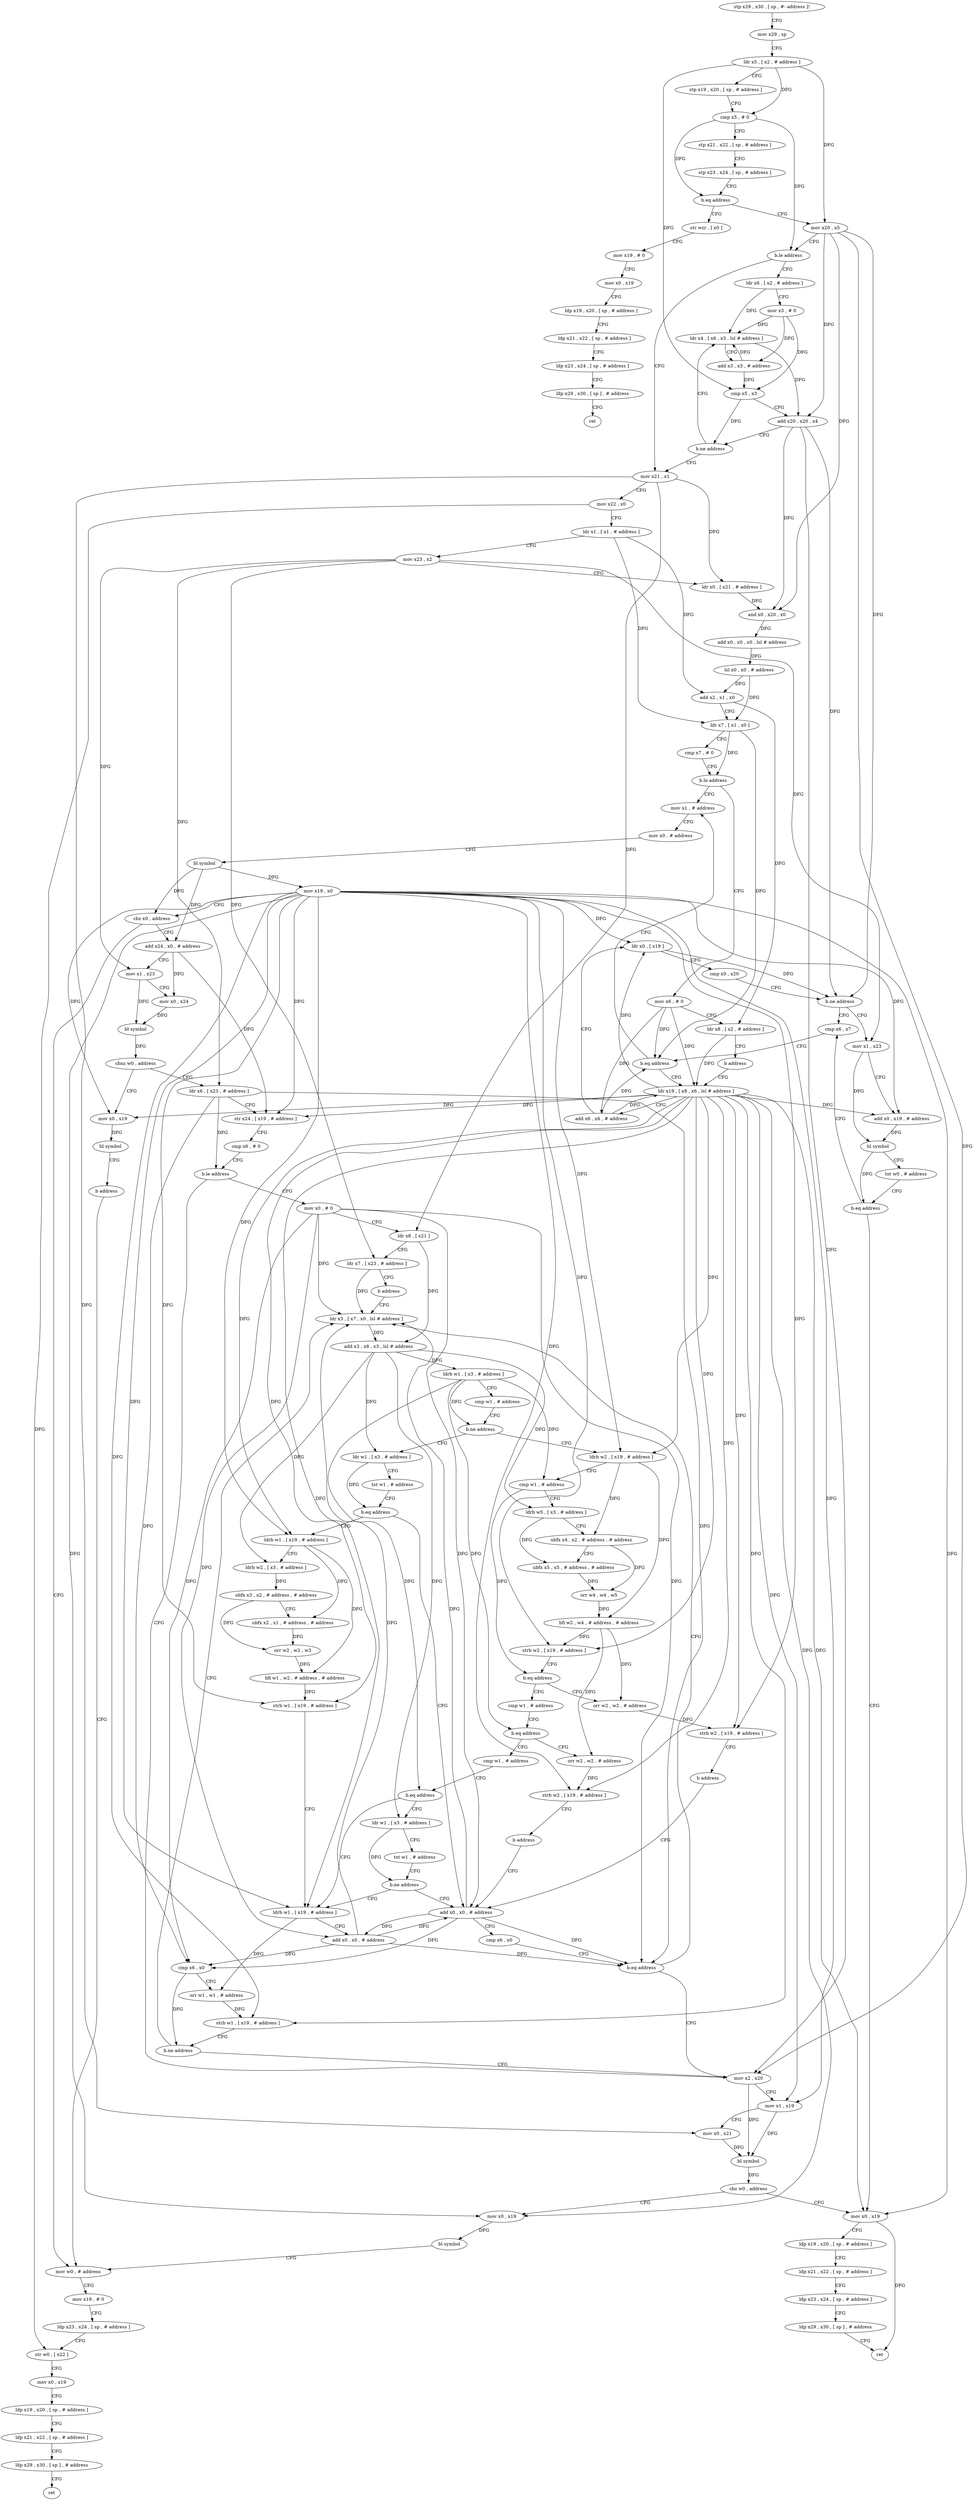 digraph "func" {
"4329512" [label = "stp x29 , x30 , [ sp , #- address ]!" ]
"4329516" [label = "mov x29 , sp" ]
"4329520" [label = "ldr x5 , [ x2 , # address ]" ]
"4329524" [label = "stp x19 , x20 , [ sp , # address ]" ]
"4329528" [label = "cmp x5 , # 0" ]
"4329532" [label = "stp x21 , x22 , [ sp , # address ]" ]
"4329536" [label = "stp x23 , x24 , [ sp , # address ]" ]
"4329540" [label = "b.eq address" ]
"4330036" [label = "str wzr , [ x0 ]" ]
"4329544" [label = "mov x20 , x5" ]
"4330040" [label = "mov x19 , # 0" ]
"4330044" [label = "mov x0 , x19" ]
"4330048" [label = "ldp x19 , x20 , [ sp , # address ]" ]
"4330052" [label = "ldp x21 , x22 , [ sp , # address ]" ]
"4330056" [label = "ldp x23 , x24 , [ sp , # address ]" ]
"4330060" [label = "ldp x29 , x30 , [ sp ] , # address" ]
"4330064" [label = "ret" ]
"4329548" [label = "b.le address" ]
"4329580" [label = "mov x21 , x1" ]
"4329552" [label = "ldr x6 , [ x2 , # address ]" ]
"4329584" [label = "mov x22 , x0" ]
"4329588" [label = "ldr x1 , [ x1 , # address ]" ]
"4329592" [label = "mov x23 , x2" ]
"4329596" [label = "ldr x0 , [ x21 , # address ]" ]
"4329600" [label = "and x0 , x20 , x0" ]
"4329604" [label = "add x0 , x0 , x0 , lsl # address" ]
"4329608" [label = "lsl x0 , x0 , # address" ]
"4329612" [label = "add x2 , x1 , x0" ]
"4329616" [label = "ldr x7 , [ x1 , x0 ]" ]
"4329620" [label = "cmp x7 , # 0" ]
"4329624" [label = "b.le address" ]
"4329712" [label = "mov x1 , # address" ]
"4329628" [label = "mov x6 , # 0" ]
"4329556" [label = "mov x3 , # 0" ]
"4329560" [label = "ldr x4 , [ x6 , x3 , lsl # address ]" ]
"4329716" [label = "mov x0 , # address" ]
"4329720" [label = "bl symbol" ]
"4329724" [label = "mov x19 , x0" ]
"4329728" [label = "cbz x0 , address" ]
"4329972" [label = "mov w0 , # address" ]
"4329732" [label = "add x24 , x0 , # address" ]
"4329632" [label = "ldr x8 , [ x2 , # address ]" ]
"4329636" [label = "b address" ]
"4329648" [label = "ldr x19 , [ x8 , x6 , lsl # address ]" ]
"4329564" [label = "add x3 , x3 , # address" ]
"4329568" [label = "cmp x5 , x3" ]
"4329572" [label = "add x20 , x20 , x4" ]
"4329576" [label = "b.ne address" ]
"4329976" [label = "mov x19 , # 0" ]
"4329980" [label = "ldp x23 , x24 , [ sp , # address ]" ]
"4329984" [label = "str w0 , [ x22 ]" ]
"4329988" [label = "mov x0 , x19" ]
"4329992" [label = "ldp x19 , x20 , [ sp , # address ]" ]
"4329996" [label = "ldp x21 , x22 , [ sp , # address ]" ]
"4330000" [label = "ldp x29 , x30 , [ sp ] , # address" ]
"4330004" [label = "ret" ]
"4329736" [label = "mov x1 , x23" ]
"4329740" [label = "mov x0 , x24" ]
"4329744" [label = "bl symbol" ]
"4329748" [label = "cbnz w0 , address" ]
"4330068" [label = "mov x0 , x19" ]
"4329752" [label = "ldr x6 , [ x23 , # address ]" ]
"4329652" [label = "add x6 , x6 , # address" ]
"4329656" [label = "ldr x0 , [ x19 ]" ]
"4329660" [label = "cmp x0 , x20" ]
"4329664" [label = "b.ne address" ]
"4329640" [label = "cmp x6 , x7" ]
"4329668" [label = "mov x1 , x23" ]
"4330072" [label = "bl symbol" ]
"4330076" [label = "b address" ]
"4329756" [label = "str x24 , [ x19 , # address ]" ]
"4329760" [label = "cmp x6 , # 0" ]
"4329764" [label = "b.le address" ]
"4329944" [label = "mov x2 , x20" ]
"4329768" [label = "mov x0 , # 0" ]
"4329644" [label = "b.eq address" ]
"4329672" [label = "add x0 , x19 , # address" ]
"4329676" [label = "bl symbol" ]
"4329680" [label = "tst w0 , # address" ]
"4329684" [label = "b.eq address" ]
"4329688" [label = "mov x0 , x19" ]
"4329948" [label = "mov x1 , x19" ]
"4329952" [label = "mov x0 , x21" ]
"4329956" [label = "bl symbol" ]
"4329960" [label = "cbz w0 , address" ]
"4329964" [label = "mov x0 , x19" ]
"4329772" [label = "ldr x8 , [ x21 ]" ]
"4329776" [label = "ldr x7 , [ x23 , # address ]" ]
"4329780" [label = "b address" ]
"4329860" [label = "ldr x3 , [ x7 , x0 , lsl # address ]" ]
"4329692" [label = "ldp x19 , x20 , [ sp , # address ]" ]
"4329696" [label = "ldp x21 , x22 , [ sp , # address ]" ]
"4329700" [label = "ldp x23 , x24 , [ sp , # address ]" ]
"4329704" [label = "ldp x29 , x30 , [ sp ] , # address" ]
"4329708" [label = "ret" ]
"4329968" [label = "bl symbol" ]
"4329864" [label = "add x3 , x8 , x3 , lsl # address" ]
"4329868" [label = "ldrb w1 , [ x3 , # address ]" ]
"4329872" [label = "cmp w1 , # address" ]
"4329876" [label = "b.ne address" ]
"4329784" [label = "ldrb w2 , [ x19 , # address ]" ]
"4329880" [label = "ldr w1 , [ x3 , # address ]" ]
"4329788" [label = "cmp w1 , # address" ]
"4329792" [label = "ldrb w5 , [ x3 , # address ]" ]
"4329796" [label = "ubfx x4 , x2 , # address , # address" ]
"4329800" [label = "ubfx x5 , x5 , # address , # address" ]
"4329804" [label = "orr w4 , w4 , w5" ]
"4329808" [label = "bfi w2 , w4 , # address , # address" ]
"4329812" [label = "strb w2 , [ x19 , # address ]" ]
"4329816" [label = "b.eq address" ]
"4330008" [label = "orr w2 , w2 , # address" ]
"4329820" [label = "cmp w1 , # address" ]
"4329884" [label = "tst w1 , # address" ]
"4329888" [label = "b.eq address" ]
"4329848" [label = "add x0 , x0 , # address" ]
"4329892" [label = "ldrb w1 , [ x19 , # address ]" ]
"4330012" [label = "strb w2 , [ x19 , # address ]" ]
"4330016" [label = "b address" ]
"4329824" [label = "b.eq address" ]
"4330024" [label = "orr w2 , w2 , # address" ]
"4329828" [label = "cmp w1 , # address" ]
"4329852" [label = "cmp x6 , x0" ]
"4329856" [label = "b.eq address" ]
"4329896" [label = "ldrb w2 , [ x3 , # address ]" ]
"4329900" [label = "ubfx x3 , x2 , # address , # address" ]
"4329904" [label = "ubfx x2 , x1 , # address , # address" ]
"4329908" [label = "orr w2 , w2 , w3" ]
"4329912" [label = "bfi w1 , w2 , # address , # address" ]
"4329916" [label = "strb w1 , [ x19 , # address ]" ]
"4329920" [label = "ldrb w1 , [ x19 , # address ]" ]
"4330028" [label = "strb w2 , [ x19 , # address ]" ]
"4330032" [label = "b address" ]
"4329832" [label = "b.eq address" ]
"4329836" [label = "ldr w1 , [ x3 , # address ]" ]
"4329924" [label = "add x0 , x0 , # address" ]
"4329928" [label = "cmp x6 , x0" ]
"4329932" [label = "orr w1 , w1 , # address" ]
"4329936" [label = "strb w1 , [ x19 , # address ]" ]
"4329940" [label = "b.ne address" ]
"4329840" [label = "tst w1 , # address" ]
"4329844" [label = "b.ne address" ]
"4329512" -> "4329516" [ label = "CFG" ]
"4329516" -> "4329520" [ label = "CFG" ]
"4329520" -> "4329524" [ label = "CFG" ]
"4329520" -> "4329528" [ label = "DFG" ]
"4329520" -> "4329544" [ label = "DFG" ]
"4329520" -> "4329568" [ label = "DFG" ]
"4329524" -> "4329528" [ label = "CFG" ]
"4329528" -> "4329532" [ label = "CFG" ]
"4329528" -> "4329540" [ label = "DFG" ]
"4329528" -> "4329548" [ label = "DFG" ]
"4329532" -> "4329536" [ label = "CFG" ]
"4329536" -> "4329540" [ label = "CFG" ]
"4329540" -> "4330036" [ label = "CFG" ]
"4329540" -> "4329544" [ label = "CFG" ]
"4330036" -> "4330040" [ label = "CFG" ]
"4329544" -> "4329548" [ label = "CFG" ]
"4329544" -> "4329600" [ label = "DFG" ]
"4329544" -> "4329572" [ label = "DFG" ]
"4329544" -> "4329664" [ label = "DFG" ]
"4329544" -> "4329944" [ label = "DFG" ]
"4330040" -> "4330044" [ label = "CFG" ]
"4330044" -> "4330048" [ label = "CFG" ]
"4330048" -> "4330052" [ label = "CFG" ]
"4330052" -> "4330056" [ label = "CFG" ]
"4330056" -> "4330060" [ label = "CFG" ]
"4330060" -> "4330064" [ label = "CFG" ]
"4329548" -> "4329580" [ label = "CFG" ]
"4329548" -> "4329552" [ label = "CFG" ]
"4329580" -> "4329584" [ label = "CFG" ]
"4329580" -> "4329596" [ label = "DFG" ]
"4329580" -> "4329952" [ label = "DFG" ]
"4329580" -> "4329772" [ label = "DFG" ]
"4329552" -> "4329556" [ label = "CFG" ]
"4329552" -> "4329560" [ label = "DFG" ]
"4329584" -> "4329588" [ label = "CFG" ]
"4329584" -> "4329984" [ label = "DFG" ]
"4329588" -> "4329592" [ label = "CFG" ]
"4329588" -> "4329612" [ label = "DFG" ]
"4329588" -> "4329616" [ label = "DFG" ]
"4329592" -> "4329596" [ label = "CFG" ]
"4329592" -> "4329736" [ label = "DFG" ]
"4329592" -> "4329752" [ label = "DFG" ]
"4329592" -> "4329668" [ label = "DFG" ]
"4329592" -> "4329776" [ label = "DFG" ]
"4329596" -> "4329600" [ label = "DFG" ]
"4329600" -> "4329604" [ label = "DFG" ]
"4329604" -> "4329608" [ label = "DFG" ]
"4329608" -> "4329612" [ label = "DFG" ]
"4329608" -> "4329616" [ label = "DFG" ]
"4329612" -> "4329616" [ label = "CFG" ]
"4329612" -> "4329632" [ label = "DFG" ]
"4329616" -> "4329620" [ label = "CFG" ]
"4329616" -> "4329624" [ label = "DFG" ]
"4329616" -> "4329644" [ label = "DFG" ]
"4329620" -> "4329624" [ label = "CFG" ]
"4329624" -> "4329712" [ label = "CFG" ]
"4329624" -> "4329628" [ label = "CFG" ]
"4329712" -> "4329716" [ label = "CFG" ]
"4329628" -> "4329632" [ label = "CFG" ]
"4329628" -> "4329648" [ label = "DFG" ]
"4329628" -> "4329652" [ label = "DFG" ]
"4329628" -> "4329644" [ label = "DFG" ]
"4329556" -> "4329560" [ label = "DFG" ]
"4329556" -> "4329564" [ label = "DFG" ]
"4329556" -> "4329568" [ label = "DFG" ]
"4329560" -> "4329564" [ label = "CFG" ]
"4329560" -> "4329572" [ label = "DFG" ]
"4329716" -> "4329720" [ label = "CFG" ]
"4329720" -> "4329724" [ label = "DFG" ]
"4329720" -> "4329728" [ label = "DFG" ]
"4329720" -> "4329732" [ label = "DFG" ]
"4329724" -> "4329728" [ label = "CFG" ]
"4329724" -> "4329656" [ label = "DFG" ]
"4329724" -> "4330068" [ label = "DFG" ]
"4329724" -> "4329756" [ label = "DFG" ]
"4329724" -> "4329672" [ label = "DFG" ]
"4329724" -> "4329948" [ label = "DFG" ]
"4329724" -> "4329688" [ label = "DFG" ]
"4329724" -> "4329964" [ label = "DFG" ]
"4329724" -> "4329784" [ label = "DFG" ]
"4329724" -> "4329812" [ label = "DFG" ]
"4329724" -> "4330012" [ label = "DFG" ]
"4329724" -> "4329892" [ label = "DFG" ]
"4329724" -> "4329916" [ label = "DFG" ]
"4329724" -> "4330028" [ label = "DFG" ]
"4329724" -> "4329920" [ label = "DFG" ]
"4329724" -> "4329936" [ label = "DFG" ]
"4329728" -> "4329972" [ label = "CFG" ]
"4329728" -> "4329732" [ label = "CFG" ]
"4329972" -> "4329976" [ label = "CFG" ]
"4329732" -> "4329736" [ label = "CFG" ]
"4329732" -> "4329740" [ label = "DFG" ]
"4329732" -> "4329756" [ label = "DFG" ]
"4329632" -> "4329636" [ label = "CFG" ]
"4329632" -> "4329648" [ label = "DFG" ]
"4329636" -> "4329648" [ label = "CFG" ]
"4329648" -> "4329652" [ label = "CFG" ]
"4329648" -> "4329656" [ label = "DFG" ]
"4329648" -> "4330068" [ label = "DFG" ]
"4329648" -> "4329756" [ label = "DFG" ]
"4329648" -> "4329672" [ label = "DFG" ]
"4329648" -> "4329948" [ label = "DFG" ]
"4329648" -> "4329688" [ label = "DFG" ]
"4329648" -> "4329964" [ label = "DFG" ]
"4329648" -> "4329784" [ label = "DFG" ]
"4329648" -> "4329812" [ label = "DFG" ]
"4329648" -> "4330012" [ label = "DFG" ]
"4329648" -> "4329892" [ label = "DFG" ]
"4329648" -> "4329916" [ label = "DFG" ]
"4329648" -> "4330028" [ label = "DFG" ]
"4329648" -> "4329920" [ label = "DFG" ]
"4329648" -> "4329936" [ label = "DFG" ]
"4329564" -> "4329568" [ label = "DFG" ]
"4329564" -> "4329560" [ label = "DFG" ]
"4329568" -> "4329572" [ label = "CFG" ]
"4329568" -> "4329576" [ label = "DFG" ]
"4329572" -> "4329576" [ label = "CFG" ]
"4329572" -> "4329600" [ label = "DFG" ]
"4329572" -> "4329664" [ label = "DFG" ]
"4329572" -> "4329944" [ label = "DFG" ]
"4329576" -> "4329560" [ label = "CFG" ]
"4329576" -> "4329580" [ label = "CFG" ]
"4329976" -> "4329980" [ label = "CFG" ]
"4329980" -> "4329984" [ label = "CFG" ]
"4329984" -> "4329988" [ label = "CFG" ]
"4329988" -> "4329992" [ label = "CFG" ]
"4329992" -> "4329996" [ label = "CFG" ]
"4329996" -> "4330000" [ label = "CFG" ]
"4330000" -> "4330004" [ label = "CFG" ]
"4329736" -> "4329740" [ label = "CFG" ]
"4329736" -> "4329744" [ label = "DFG" ]
"4329740" -> "4329744" [ label = "DFG" ]
"4329744" -> "4329748" [ label = "DFG" ]
"4329748" -> "4330068" [ label = "CFG" ]
"4329748" -> "4329752" [ label = "CFG" ]
"4330068" -> "4330072" [ label = "DFG" ]
"4329752" -> "4329756" [ label = "CFG" ]
"4329752" -> "4329764" [ label = "DFG" ]
"4329752" -> "4329856" [ label = "DFG" ]
"4329752" -> "4329928" [ label = "DFG" ]
"4329652" -> "4329656" [ label = "CFG" ]
"4329652" -> "4329648" [ label = "DFG" ]
"4329652" -> "4329644" [ label = "DFG" ]
"4329656" -> "4329660" [ label = "CFG" ]
"4329656" -> "4329664" [ label = "DFG" ]
"4329660" -> "4329664" [ label = "CFG" ]
"4329664" -> "4329640" [ label = "CFG" ]
"4329664" -> "4329668" [ label = "CFG" ]
"4329640" -> "4329644" [ label = "CFG" ]
"4329668" -> "4329672" [ label = "CFG" ]
"4329668" -> "4329676" [ label = "DFG" ]
"4330072" -> "4330076" [ label = "CFG" ]
"4330076" -> "4329972" [ label = "CFG" ]
"4329756" -> "4329760" [ label = "CFG" ]
"4329760" -> "4329764" [ label = "CFG" ]
"4329764" -> "4329944" [ label = "CFG" ]
"4329764" -> "4329768" [ label = "CFG" ]
"4329944" -> "4329948" [ label = "CFG" ]
"4329944" -> "4329956" [ label = "DFG" ]
"4329768" -> "4329772" [ label = "CFG" ]
"4329768" -> "4329860" [ label = "DFG" ]
"4329768" -> "4329848" [ label = "DFG" ]
"4329768" -> "4329856" [ label = "DFG" ]
"4329768" -> "4329924" [ label = "DFG" ]
"4329768" -> "4329928" [ label = "DFG" ]
"4329644" -> "4329712" [ label = "CFG" ]
"4329644" -> "4329648" [ label = "CFG" ]
"4329672" -> "4329676" [ label = "DFG" ]
"4329676" -> "4329680" [ label = "CFG" ]
"4329676" -> "4329684" [ label = "DFG" ]
"4329680" -> "4329684" [ label = "CFG" ]
"4329684" -> "4329640" [ label = "CFG" ]
"4329684" -> "4329688" [ label = "CFG" ]
"4329688" -> "4329692" [ label = "CFG" ]
"4329688" -> "4329708" [ label = "DFG" ]
"4329948" -> "4329952" [ label = "CFG" ]
"4329948" -> "4329956" [ label = "DFG" ]
"4329952" -> "4329956" [ label = "DFG" ]
"4329956" -> "4329960" [ label = "DFG" ]
"4329960" -> "4329688" [ label = "CFG" ]
"4329960" -> "4329964" [ label = "CFG" ]
"4329964" -> "4329968" [ label = "DFG" ]
"4329772" -> "4329776" [ label = "CFG" ]
"4329772" -> "4329864" [ label = "DFG" ]
"4329776" -> "4329780" [ label = "CFG" ]
"4329776" -> "4329860" [ label = "DFG" ]
"4329780" -> "4329860" [ label = "CFG" ]
"4329860" -> "4329864" [ label = "DFG" ]
"4329692" -> "4329696" [ label = "CFG" ]
"4329696" -> "4329700" [ label = "CFG" ]
"4329700" -> "4329704" [ label = "CFG" ]
"4329704" -> "4329708" [ label = "CFG" ]
"4329968" -> "4329972" [ label = "CFG" ]
"4329864" -> "4329868" [ label = "DFG" ]
"4329864" -> "4329792" [ label = "DFG" ]
"4329864" -> "4329880" [ label = "DFG" ]
"4329864" -> "4329896" [ label = "DFG" ]
"4329864" -> "4329836" [ label = "DFG" ]
"4329868" -> "4329872" [ label = "CFG" ]
"4329868" -> "4329876" [ label = "DFG" ]
"4329868" -> "4329788" [ label = "DFG" ]
"4329868" -> "4329824" [ label = "DFG" ]
"4329868" -> "4329832" [ label = "DFG" ]
"4329872" -> "4329876" [ label = "CFG" ]
"4329876" -> "4329784" [ label = "CFG" ]
"4329876" -> "4329880" [ label = "CFG" ]
"4329784" -> "4329788" [ label = "CFG" ]
"4329784" -> "4329796" [ label = "DFG" ]
"4329784" -> "4329808" [ label = "DFG" ]
"4329880" -> "4329884" [ label = "CFG" ]
"4329880" -> "4329888" [ label = "DFG" ]
"4329788" -> "4329792" [ label = "CFG" ]
"4329788" -> "4329816" [ label = "DFG" ]
"4329792" -> "4329796" [ label = "CFG" ]
"4329792" -> "4329800" [ label = "DFG" ]
"4329796" -> "4329800" [ label = "CFG" ]
"4329796" -> "4329804" [ label = "DFG" ]
"4329800" -> "4329804" [ label = "DFG" ]
"4329804" -> "4329808" [ label = "DFG" ]
"4329808" -> "4329812" [ label = "DFG" ]
"4329808" -> "4330008" [ label = "DFG" ]
"4329808" -> "4330024" [ label = "DFG" ]
"4329812" -> "4329816" [ label = "CFG" ]
"4329816" -> "4330008" [ label = "CFG" ]
"4329816" -> "4329820" [ label = "CFG" ]
"4330008" -> "4330012" [ label = "DFG" ]
"4329820" -> "4329824" [ label = "CFG" ]
"4329884" -> "4329888" [ label = "CFG" ]
"4329888" -> "4329848" [ label = "CFG" ]
"4329888" -> "4329892" [ label = "CFG" ]
"4329848" -> "4329852" [ label = "CFG" ]
"4329848" -> "4329860" [ label = "DFG" ]
"4329848" -> "4329856" [ label = "DFG" ]
"4329848" -> "4329924" [ label = "DFG" ]
"4329848" -> "4329928" [ label = "DFG" ]
"4329892" -> "4329896" [ label = "CFG" ]
"4329892" -> "4329904" [ label = "DFG" ]
"4329892" -> "4329912" [ label = "DFG" ]
"4330012" -> "4330016" [ label = "CFG" ]
"4330016" -> "4329848" [ label = "CFG" ]
"4329824" -> "4330024" [ label = "CFG" ]
"4329824" -> "4329828" [ label = "CFG" ]
"4330024" -> "4330028" [ label = "DFG" ]
"4329828" -> "4329832" [ label = "CFG" ]
"4329852" -> "4329856" [ label = "CFG" ]
"4329856" -> "4329944" [ label = "CFG" ]
"4329856" -> "4329860" [ label = "CFG" ]
"4329896" -> "4329900" [ label = "DFG" ]
"4329900" -> "4329904" [ label = "CFG" ]
"4329900" -> "4329908" [ label = "DFG" ]
"4329904" -> "4329908" [ label = "DFG" ]
"4329908" -> "4329912" [ label = "DFG" ]
"4329912" -> "4329916" [ label = "DFG" ]
"4329916" -> "4329920" [ label = "CFG" ]
"4329920" -> "4329924" [ label = "CFG" ]
"4329920" -> "4329932" [ label = "DFG" ]
"4330028" -> "4330032" [ label = "CFG" ]
"4330032" -> "4329848" [ label = "CFG" ]
"4329832" -> "4329920" [ label = "CFG" ]
"4329832" -> "4329836" [ label = "CFG" ]
"4329836" -> "4329840" [ label = "CFG" ]
"4329836" -> "4329844" [ label = "DFG" ]
"4329924" -> "4329928" [ label = "DFG" ]
"4329924" -> "4329860" [ label = "DFG" ]
"4329924" -> "4329848" [ label = "DFG" ]
"4329924" -> "4329856" [ label = "DFG" ]
"4329928" -> "4329932" [ label = "CFG" ]
"4329928" -> "4329940" [ label = "DFG" ]
"4329932" -> "4329936" [ label = "DFG" ]
"4329936" -> "4329940" [ label = "CFG" ]
"4329940" -> "4329860" [ label = "CFG" ]
"4329940" -> "4329944" [ label = "CFG" ]
"4329840" -> "4329844" [ label = "CFG" ]
"4329844" -> "4329920" [ label = "CFG" ]
"4329844" -> "4329848" [ label = "CFG" ]
}
